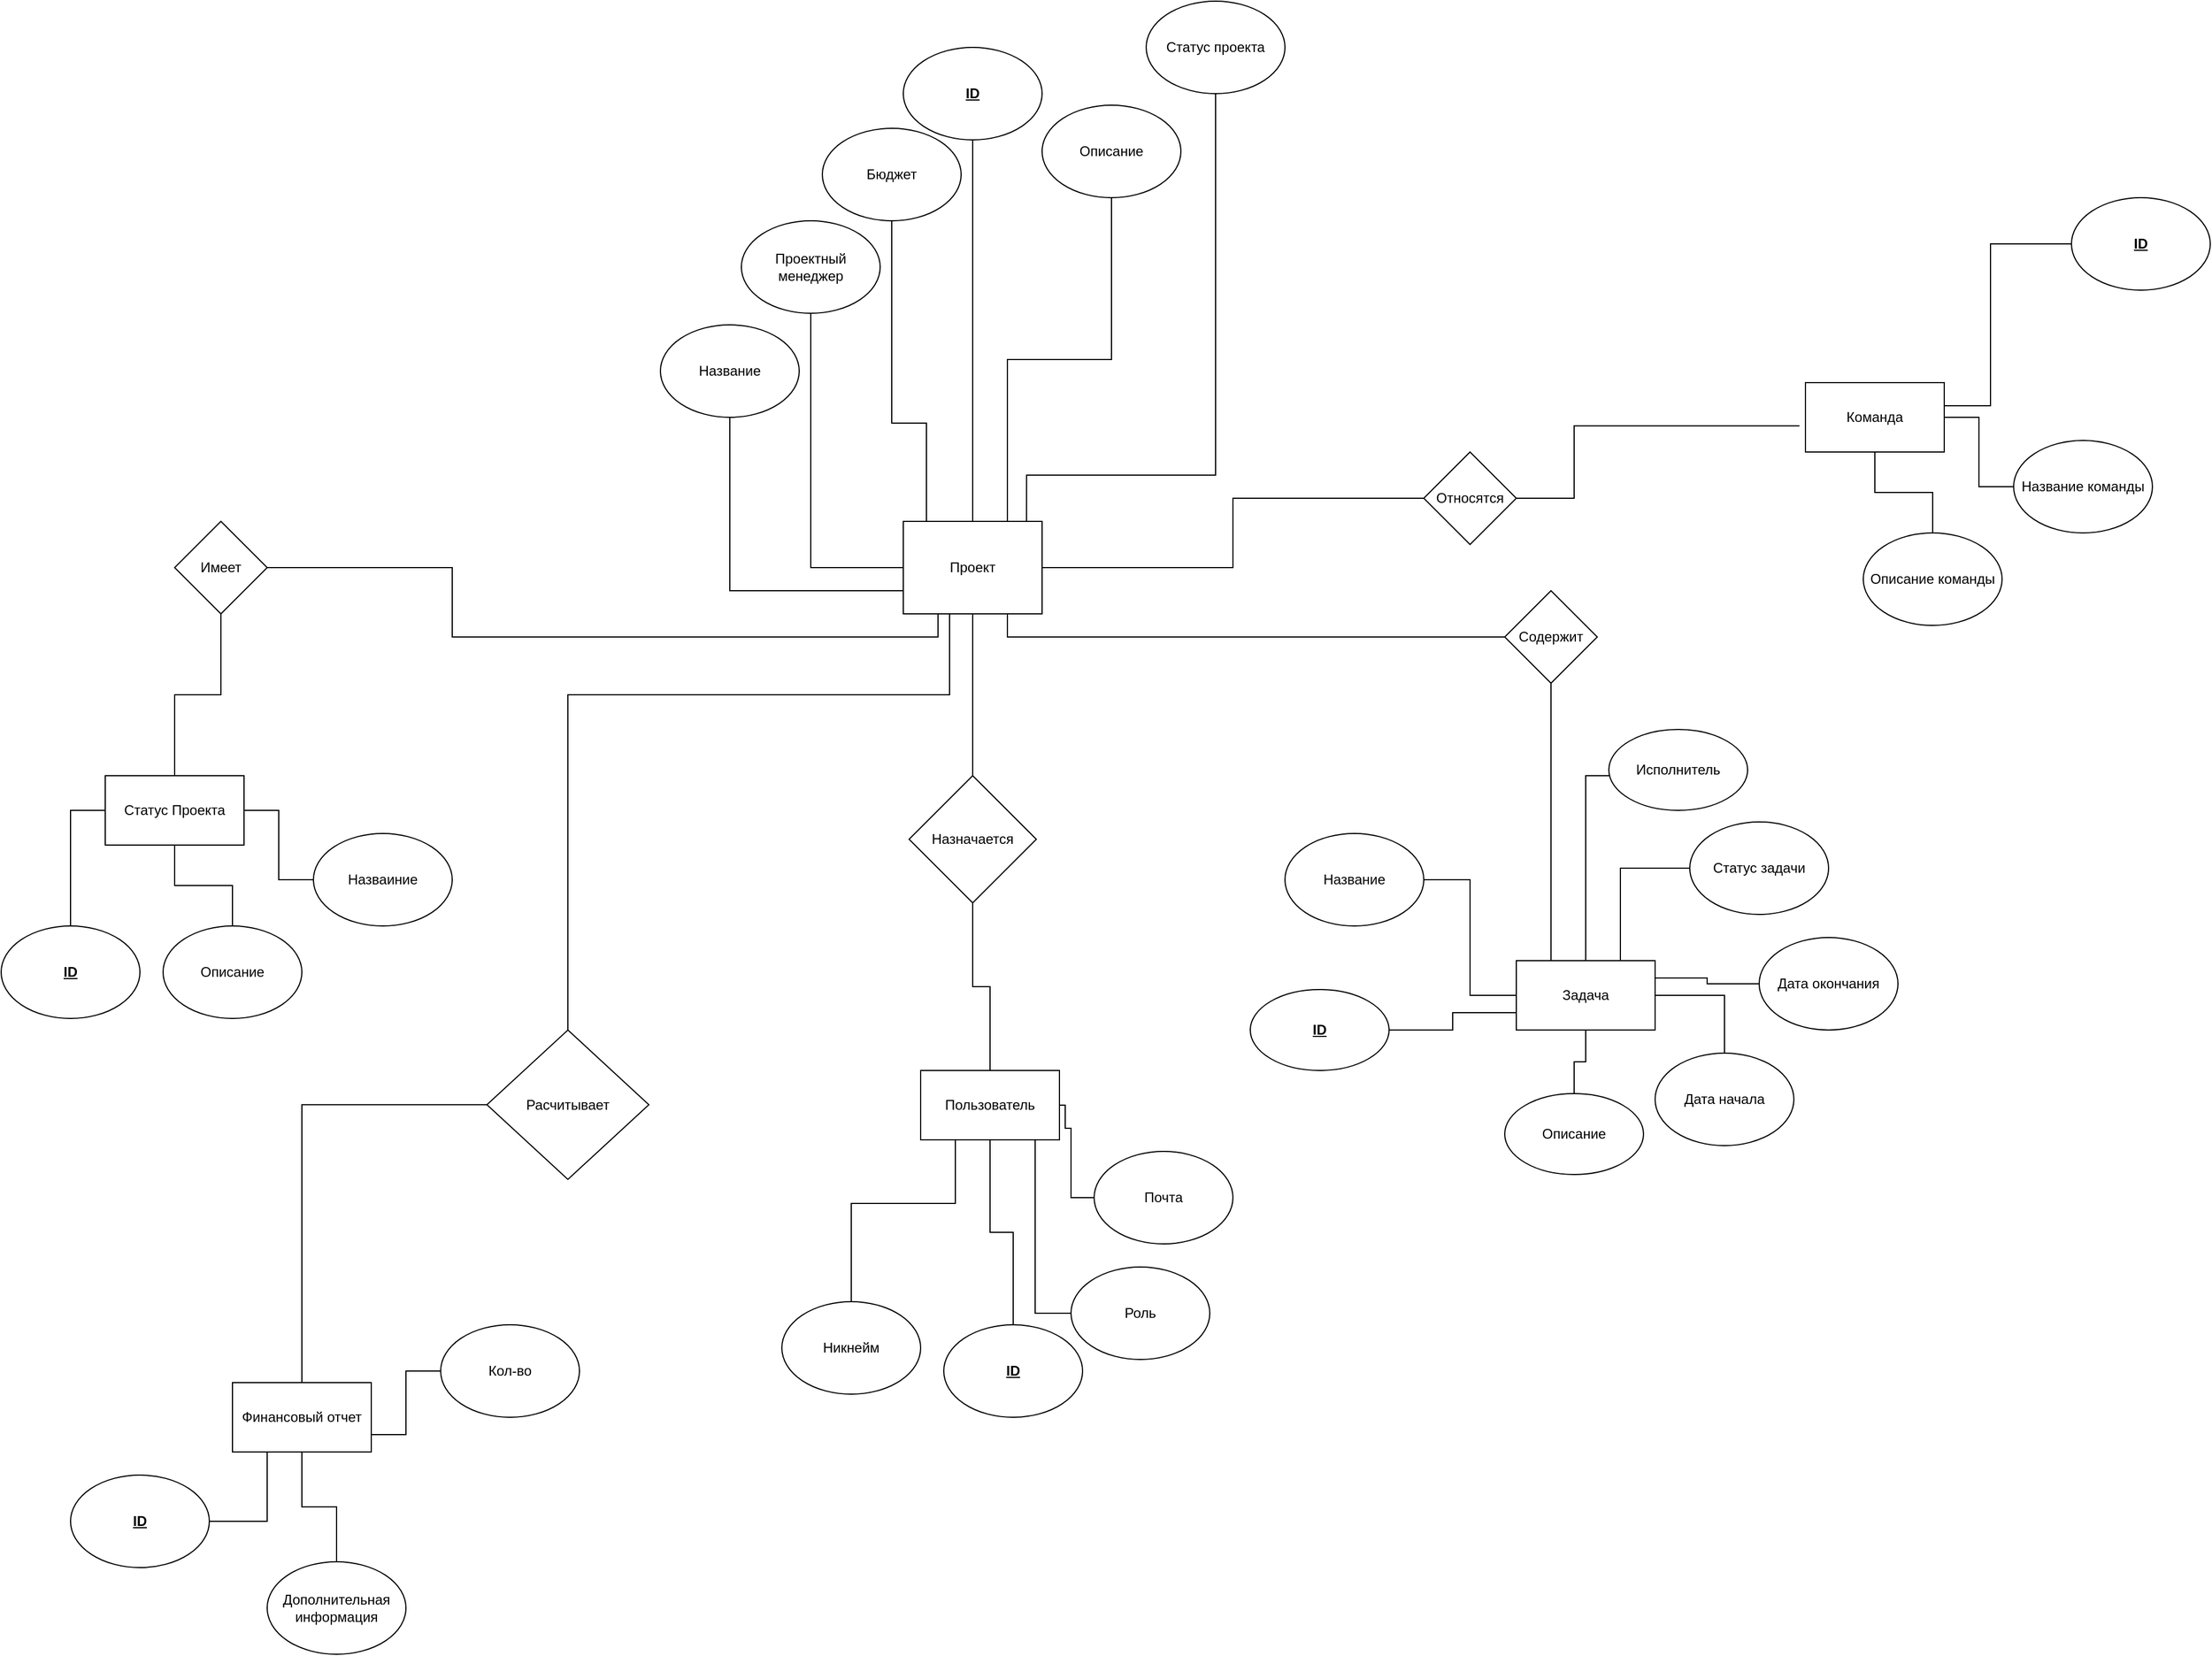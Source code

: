 <mxfile version="22.0.7" type="device">
  <diagram name="Page-1" id="10uBS4F5b0gzQQOasXpp">
    <mxGraphModel dx="2526" dy="2182" grid="1" gridSize="10" guides="1" tooltips="1" connect="1" arrows="1" fold="1" page="1" pageScale="1" pageWidth="850" pageHeight="1100" math="0" shadow="0">
      <root>
        <mxCell id="0" />
        <mxCell id="1" parent="0" />
        <mxCell id="RkUJF1YZqio8MTw7VA61-71" style="rounded=0;orthogonalLoop=1;jettySize=auto;html=1;entryX=0;entryY=0.5;entryDx=0;entryDy=0;endArrow=none;endFill=0;edgeStyle=orthogonalEdgeStyle;exitX=0.75;exitY=1;exitDx=0;exitDy=0;" parent="1" source="RkUJF1YZqio8MTw7VA61-1" target="RkUJF1YZqio8MTw7VA61-72" edge="1">
          <mxGeometry relative="1" as="geometry">
            <mxPoint x="900" y="-50" as="targetPoint" />
            <mxPoint x="480" y="-60" as="sourcePoint" />
          </mxGeometry>
        </mxCell>
        <mxCell id="RkUJF1YZqio8MTw7VA61-76" style="edgeStyle=orthogonalEdgeStyle;rounded=0;orthogonalLoop=1;jettySize=auto;html=1;entryX=0.5;entryY=0;entryDx=0;entryDy=0;endArrow=none;endFill=0;" parent="1" source="RkUJF1YZqio8MTw7VA61-1" target="RkUJF1YZqio8MTw7VA61-75" edge="1">
          <mxGeometry relative="1" as="geometry">
            <Array as="points">
              <mxPoint x="430" y="-10" />
              <mxPoint x="100" y="-10" />
            </Array>
          </mxGeometry>
        </mxCell>
        <mxCell id="1knFCfnj6ZeTp5-JzzV--11" style="edgeStyle=orthogonalEdgeStyle;rounded=0;orthogonalLoop=1;jettySize=auto;html=1;entryX=0;entryY=0.5;entryDx=0;entryDy=0;endArrow=none;endFill=0;" parent="1" source="RkUJF1YZqio8MTw7VA61-1" target="1knFCfnj6ZeTp5-JzzV--9" edge="1">
          <mxGeometry relative="1" as="geometry" />
        </mxCell>
        <mxCell id="RkUJF1YZqio8MTw7VA61-1" value="Проект" style="rounded=0;whiteSpace=wrap;html=1;" parent="1" vertex="1">
          <mxGeometry x="390" y="-160" width="120" height="80" as="geometry" />
        </mxCell>
        <mxCell id="RkUJF1YZqio8MTw7VA61-14" style="edgeStyle=orthogonalEdgeStyle;rounded=0;orthogonalLoop=1;jettySize=auto;html=1;entryX=0;entryY=0.75;entryDx=0;entryDy=0;endArrow=none;endFill=0;" parent="1" source="RkUJF1YZqio8MTw7VA61-2" target="RkUJF1YZqio8MTw7VA61-1" edge="1">
          <mxGeometry relative="1" as="geometry">
            <Array as="points">
              <mxPoint x="240" y="-100" />
            </Array>
          </mxGeometry>
        </mxCell>
        <mxCell id="RkUJF1YZqio8MTw7VA61-2" value="Название" style="ellipse;whiteSpace=wrap;html=1;" parent="1" vertex="1">
          <mxGeometry x="180" y="-330" width="120" height="80" as="geometry" />
        </mxCell>
        <mxCell id="RkUJF1YZqio8MTw7VA61-3" value="Описание" style="ellipse;whiteSpace=wrap;html=1;" parent="1" vertex="1">
          <mxGeometry x="510" y="-520" width="120" height="80" as="geometry" />
        </mxCell>
        <mxCell id="RkUJF1YZqio8MTw7VA61-6" value="Бюджет" style="ellipse;whiteSpace=wrap;html=1;" parent="1" vertex="1">
          <mxGeometry x="320" y="-500" width="120" height="80" as="geometry" />
        </mxCell>
        <mxCell id="RkUJF1YZqio8MTw7VA61-12" style="edgeStyle=orthogonalEdgeStyle;rounded=0;orthogonalLoop=1;jettySize=auto;html=1;entryX=0.888;entryY=-0.003;entryDx=0;entryDy=0;endArrow=none;endFill=0;entryPerimeter=0;" parent="1" source="RkUJF1YZqio8MTw7VA61-7" target="RkUJF1YZqio8MTw7VA61-1" edge="1">
          <mxGeometry relative="1" as="geometry">
            <Array as="points">
              <mxPoint x="660" y="-200" />
              <mxPoint x="497" y="-200" />
            </Array>
          </mxGeometry>
        </mxCell>
        <mxCell id="RkUJF1YZqio8MTw7VA61-7" value="Статус проекта" style="ellipse;whiteSpace=wrap;html=1;" parent="1" vertex="1">
          <mxGeometry x="600" y="-610" width="120" height="80" as="geometry" />
        </mxCell>
        <mxCell id="RkUJF1YZqio8MTw7VA61-15" style="edgeStyle=orthogonalEdgeStyle;rounded=0;orthogonalLoop=1;jettySize=auto;html=1;entryX=0;entryY=0.5;entryDx=0;entryDy=0;endArrow=none;endFill=0;" parent="1" source="RkUJF1YZqio8MTw7VA61-8" target="RkUJF1YZqio8MTw7VA61-1" edge="1">
          <mxGeometry relative="1" as="geometry">
            <Array as="points">
              <mxPoint x="310" y="-120" />
            </Array>
          </mxGeometry>
        </mxCell>
        <mxCell id="RkUJF1YZqio8MTw7VA61-8" value="Проектный менеджер" style="ellipse;whiteSpace=wrap;html=1;" parent="1" vertex="1">
          <mxGeometry x="250" y="-420" width="120" height="80" as="geometry" />
        </mxCell>
        <mxCell id="RkUJF1YZqio8MTw7VA61-13" style="edgeStyle=orthogonalEdgeStyle;rounded=0;orthogonalLoop=1;jettySize=auto;html=1;endArrow=none;endFill=0;" parent="1" source="RkUJF1YZqio8MTw7VA61-6" edge="1">
          <mxGeometry relative="1" as="geometry">
            <mxPoint x="410" y="-160" as="targetPoint" />
            <Array as="points">
              <mxPoint x="380" y="-245" />
              <mxPoint x="410" y="-245" />
            </Array>
          </mxGeometry>
        </mxCell>
        <mxCell id="RkUJF1YZqio8MTw7VA61-16" style="edgeStyle=orthogonalEdgeStyle;rounded=0;orthogonalLoop=1;jettySize=auto;html=1;entryX=0.75;entryY=0;entryDx=0;entryDy=0;endArrow=none;endFill=0;" parent="1" source="RkUJF1YZqio8MTw7VA61-3" target="RkUJF1YZqio8MTw7VA61-1" edge="1">
          <mxGeometry relative="1" as="geometry">
            <Array as="points">
              <mxPoint x="570" y="-300" />
              <mxPoint x="480" y="-300" />
            </Array>
          </mxGeometry>
        </mxCell>
        <mxCell id="RkUJF1YZqio8MTw7VA61-17" value="Задача" style="rounded=0;whiteSpace=wrap;html=1;" parent="1" vertex="1">
          <mxGeometry x="920" y="220" width="120" height="60" as="geometry" />
        </mxCell>
        <mxCell id="RkUJF1YZqio8MTw7VA61-28" style="edgeStyle=orthogonalEdgeStyle;rounded=0;orthogonalLoop=1;jettySize=auto;html=1;entryX=0;entryY=0.5;entryDx=0;entryDy=0;endArrow=none;endFill=0;" parent="1" source="RkUJF1YZqio8MTw7VA61-18" target="RkUJF1YZqio8MTw7VA61-17" edge="1">
          <mxGeometry relative="1" as="geometry" />
        </mxCell>
        <mxCell id="RkUJF1YZqio8MTw7VA61-18" value="Название" style="ellipse;whiteSpace=wrap;html=1;" parent="1" vertex="1">
          <mxGeometry x="720" y="110" width="120" height="80" as="geometry" />
        </mxCell>
        <mxCell id="RkUJF1YZqio8MTw7VA61-29" style="edgeStyle=orthogonalEdgeStyle;rounded=0;orthogonalLoop=1;jettySize=auto;html=1;endArrow=none;endFill=0;" parent="1" source="RkUJF1YZqio8MTw7VA61-19" target="RkUJF1YZqio8MTw7VA61-17" edge="1">
          <mxGeometry relative="1" as="geometry" />
        </mxCell>
        <mxCell id="RkUJF1YZqio8MTw7VA61-19" value="Описание" style="ellipse;whiteSpace=wrap;html=1;" parent="1" vertex="1">
          <mxGeometry x="910" y="335" width="120" height="70" as="geometry" />
        </mxCell>
        <mxCell id="RkUJF1YZqio8MTw7VA61-30" style="edgeStyle=orthogonalEdgeStyle;rounded=0;orthogonalLoop=1;jettySize=auto;html=1;entryX=1;entryY=0.5;entryDx=0;entryDy=0;endArrow=none;endFill=0;" parent="1" source="RkUJF1YZqio8MTw7VA61-20" target="RkUJF1YZqio8MTw7VA61-17" edge="1">
          <mxGeometry relative="1" as="geometry" />
        </mxCell>
        <mxCell id="RkUJF1YZqio8MTw7VA61-20" value="Дата начала" style="ellipse;whiteSpace=wrap;html=1;" parent="1" vertex="1">
          <mxGeometry x="1040" y="300" width="120" height="80" as="geometry" />
        </mxCell>
        <mxCell id="RkUJF1YZqio8MTw7VA61-31" style="edgeStyle=orthogonalEdgeStyle;rounded=0;orthogonalLoop=1;jettySize=auto;html=1;entryX=1;entryY=0.25;entryDx=0;entryDy=0;endArrow=none;endFill=0;" parent="1" source="RkUJF1YZqio8MTw7VA61-21" target="RkUJF1YZqio8MTw7VA61-17" edge="1">
          <mxGeometry relative="1" as="geometry" />
        </mxCell>
        <mxCell id="RkUJF1YZqio8MTw7VA61-21" value="Дата окончания" style="ellipse;whiteSpace=wrap;html=1;" parent="1" vertex="1">
          <mxGeometry x="1130" y="200" width="120" height="80" as="geometry" />
        </mxCell>
        <mxCell id="RkUJF1YZqio8MTw7VA61-32" style="edgeStyle=orthogonalEdgeStyle;rounded=0;orthogonalLoop=1;jettySize=auto;html=1;entryX=0.75;entryY=0;entryDx=0;entryDy=0;endArrow=none;endFill=0;" parent="1" source="RkUJF1YZqio8MTw7VA61-22" target="RkUJF1YZqio8MTw7VA61-17" edge="1">
          <mxGeometry relative="1" as="geometry" />
        </mxCell>
        <mxCell id="RkUJF1YZqio8MTw7VA61-22" value="Статус задачи" style="ellipse;whiteSpace=wrap;html=1;" parent="1" vertex="1">
          <mxGeometry x="1070" y="100" width="120" height="80" as="geometry" />
        </mxCell>
        <mxCell id="RkUJF1YZqio8MTw7VA61-27" style="edgeStyle=orthogonalEdgeStyle;rounded=0;orthogonalLoop=1;jettySize=auto;html=1;endArrow=none;endFill=0;" parent="1" source="RkUJF1YZqio8MTw7VA61-23" target="RkUJF1YZqio8MTw7VA61-17" edge="1">
          <mxGeometry relative="1" as="geometry">
            <Array as="points">
              <mxPoint x="980" y="60" />
            </Array>
          </mxGeometry>
        </mxCell>
        <mxCell id="RkUJF1YZqio8MTw7VA61-23" value="Исполнитель" style="ellipse;whiteSpace=wrap;html=1;" parent="1" vertex="1">
          <mxGeometry x="1000" y="20" width="120" height="70" as="geometry" />
        </mxCell>
        <mxCell id="RkUJF1YZqio8MTw7VA61-25" style="edgeStyle=orthogonalEdgeStyle;rounded=0;orthogonalLoop=1;jettySize=auto;html=1;entryX=0;entryY=0.75;entryDx=0;entryDy=0;endArrow=none;endFill=0;" parent="1" source="RkUJF1YZqio8MTw7VA61-24" target="RkUJF1YZqio8MTw7VA61-17" edge="1">
          <mxGeometry relative="1" as="geometry" />
        </mxCell>
        <mxCell id="RkUJF1YZqio8MTw7VA61-24" value="&lt;u&gt;&lt;b&gt;ID&lt;/b&gt;&lt;/u&gt;" style="ellipse;whiteSpace=wrap;html=1;" parent="1" vertex="1">
          <mxGeometry x="690" y="245" width="120" height="70" as="geometry" />
        </mxCell>
        <mxCell id="RkUJF1YZqio8MTw7VA61-39" style="edgeStyle=orthogonalEdgeStyle;rounded=0;orthogonalLoop=1;jettySize=auto;html=1;entryX=0;entryY=0.5;entryDx=0;entryDy=0;endArrow=none;endFill=0;" parent="1" source="RkUJF1YZqio8MTw7VA61-33" target="RkUJF1YZqio8MTw7VA61-34" edge="1">
          <mxGeometry relative="1" as="geometry" />
        </mxCell>
        <mxCell id="RkUJF1YZqio8MTw7VA61-33" value="&lt;u&gt;&lt;b&gt;ID&lt;/b&gt;&lt;/u&gt;" style="ellipse;whiteSpace=wrap;html=1;" parent="1" vertex="1">
          <mxGeometry x="-390" y="190" width="120" height="80" as="geometry" />
        </mxCell>
        <mxCell id="RkUJF1YZqio8MTw7VA61-69" style="edgeStyle=orthogonalEdgeStyle;rounded=0;orthogonalLoop=1;jettySize=auto;html=1;entryX=1;entryY=0.5;entryDx=0;entryDy=0;endArrow=none;endFill=0;" parent="1" source="RkUJF1YZqio8MTw7VA61-34" target="RkUJF1YZqio8MTw7VA61-68" edge="1">
          <mxGeometry relative="1" as="geometry">
            <Array as="points">
              <mxPoint x="-240" y="-10" />
              <mxPoint x="-200" y="-10" />
              <mxPoint x="-200" y="-120" />
            </Array>
          </mxGeometry>
        </mxCell>
        <mxCell id="RkUJF1YZqio8MTw7VA61-34" value="Статус Проекта" style="rounded=0;whiteSpace=wrap;html=1;" parent="1" vertex="1">
          <mxGeometry x="-300" y="60" width="120" height="60" as="geometry" />
        </mxCell>
        <mxCell id="RkUJF1YZqio8MTw7VA61-37" style="edgeStyle=orthogonalEdgeStyle;rounded=0;orthogonalLoop=1;jettySize=auto;html=1;endArrow=none;endFill=0;" parent="1" source="RkUJF1YZqio8MTw7VA61-36" target="RkUJF1YZqio8MTw7VA61-1" edge="1">
          <mxGeometry relative="1" as="geometry">
            <mxPoint x="440.0" y="-70" as="targetPoint" />
            <mxPoint x="350" y="60" as="sourcePoint" />
          </mxGeometry>
        </mxCell>
        <mxCell id="RkUJF1YZqio8MTw7VA61-36" value="&lt;u&gt;&lt;b&gt;ID&lt;/b&gt;&lt;/u&gt;" style="ellipse;whiteSpace=wrap;html=1;" parent="1" vertex="1">
          <mxGeometry x="390" y="-570" width="120" height="80" as="geometry" />
        </mxCell>
        <mxCell id="RkUJF1YZqio8MTw7VA61-41" style="edgeStyle=orthogonalEdgeStyle;rounded=0;orthogonalLoop=1;jettySize=auto;html=1;entryX=1;entryY=0.5;entryDx=0;entryDy=0;endArrow=none;endFill=0;" parent="1" source="RkUJF1YZqio8MTw7VA61-38" target="RkUJF1YZqio8MTw7VA61-34" edge="1">
          <mxGeometry relative="1" as="geometry" />
        </mxCell>
        <mxCell id="RkUJF1YZqio8MTw7VA61-38" value="Назваиние" style="ellipse;whiteSpace=wrap;html=1;" parent="1" vertex="1">
          <mxGeometry x="-120" y="110" width="120" height="80" as="geometry" />
        </mxCell>
        <mxCell id="RkUJF1YZqio8MTw7VA61-40" style="edgeStyle=orthogonalEdgeStyle;rounded=0;orthogonalLoop=1;jettySize=auto;html=1;entryX=0.5;entryY=1;entryDx=0;entryDy=0;endArrow=none;endFill=0;" parent="1" source="RkUJF1YZqio8MTw7VA61-55" target="RkUJF1YZqio8MTw7VA61-34" edge="1">
          <mxGeometry relative="1" as="geometry">
            <mxPoint x="-170" y="190" as="sourcePoint" />
          </mxGeometry>
        </mxCell>
        <mxCell id="RkUJF1YZqio8MTw7VA61-61" style="edgeStyle=orthogonalEdgeStyle;rounded=0;orthogonalLoop=1;jettySize=auto;html=1;entryX=0.5;entryY=1;entryDx=0;entryDy=0;endArrow=none;endFill=0;" parent="1" source="RkUJF1YZqio8MTw7VA61-42" target="RkUJF1YZqio8MTw7VA61-59" edge="1">
          <mxGeometry relative="1" as="geometry" />
        </mxCell>
        <mxCell id="RkUJF1YZqio8MTw7VA61-42" value="Пользователь" style="rounded=0;whiteSpace=wrap;html=1;" parent="1" vertex="1">
          <mxGeometry x="405" y="315" width="120" height="60" as="geometry" />
        </mxCell>
        <mxCell id="RkUJF1YZqio8MTw7VA61-47" style="edgeStyle=orthogonalEdgeStyle;rounded=0;orthogonalLoop=1;jettySize=auto;html=1;entryX=0.25;entryY=1;entryDx=0;entryDy=0;endArrow=none;endFill=0;" parent="1" source="RkUJF1YZqio8MTw7VA61-43" target="RkUJF1YZqio8MTw7VA61-42" edge="1">
          <mxGeometry relative="1" as="geometry">
            <Array as="points">
              <mxPoint x="345" y="430" />
              <mxPoint x="435" y="430" />
            </Array>
          </mxGeometry>
        </mxCell>
        <mxCell id="RkUJF1YZqio8MTw7VA61-43" value="Никнейм" style="ellipse;whiteSpace=wrap;html=1;" parent="1" vertex="1">
          <mxGeometry x="285" y="515" width="120" height="80" as="geometry" />
        </mxCell>
        <mxCell id="RkUJF1YZqio8MTw7VA61-49" style="edgeStyle=orthogonalEdgeStyle;rounded=0;orthogonalLoop=1;jettySize=auto;html=1;endArrow=none;endFill=0;" parent="1" source="RkUJF1YZqio8MTw7VA61-44" target="RkUJF1YZqio8MTw7VA61-42" edge="1">
          <mxGeometry relative="1" as="geometry" />
        </mxCell>
        <mxCell id="RkUJF1YZqio8MTw7VA61-44" value="&lt;b&gt;&lt;u&gt;ID&lt;/u&gt;&lt;/b&gt;" style="ellipse;whiteSpace=wrap;html=1;" parent="1" vertex="1">
          <mxGeometry x="425" y="535" width="120" height="80" as="geometry" />
        </mxCell>
        <mxCell id="RkUJF1YZqio8MTw7VA61-45" value="Роль" style="ellipse;whiteSpace=wrap;html=1;" parent="1" vertex="1">
          <mxGeometry x="535" y="485" width="120" height="80" as="geometry" />
        </mxCell>
        <mxCell id="RkUJF1YZqio8MTw7VA61-51" style="edgeStyle=orthogonalEdgeStyle;rounded=0;orthogonalLoop=1;jettySize=auto;html=1;entryX=1;entryY=0.5;entryDx=0;entryDy=0;endArrow=none;endFill=0;" parent="1" source="RkUJF1YZqio8MTw7VA61-46" target="RkUJF1YZqio8MTw7VA61-42" edge="1">
          <mxGeometry relative="1" as="geometry">
            <Array as="points">
              <mxPoint x="535" y="425" />
              <mxPoint x="535" y="365" />
              <mxPoint x="530" y="365" />
              <mxPoint x="530" y="345" />
            </Array>
          </mxGeometry>
        </mxCell>
        <mxCell id="RkUJF1YZqio8MTw7VA61-46" value="Почта" style="ellipse;whiteSpace=wrap;html=1;" parent="1" vertex="1">
          <mxGeometry x="555" y="385" width="120" height="80" as="geometry" />
        </mxCell>
        <mxCell id="RkUJF1YZqio8MTw7VA61-50" style="edgeStyle=orthogonalEdgeStyle;rounded=0;orthogonalLoop=1;jettySize=auto;html=1;entryX=0.825;entryY=1.007;entryDx=0;entryDy=0;entryPerimeter=0;endArrow=none;endFill=0;" parent="1" source="RkUJF1YZqio8MTw7VA61-45" target="RkUJF1YZqio8MTw7VA61-42" edge="1">
          <mxGeometry relative="1" as="geometry" />
        </mxCell>
        <mxCell id="RkUJF1YZqio8MTw7VA61-64" style="edgeStyle=orthogonalEdgeStyle;rounded=0;orthogonalLoop=1;jettySize=auto;html=1;entryX=0.25;entryY=1;entryDx=0;entryDy=0;endArrow=none;endFill=0;" parent="1" source="RkUJF1YZqio8MTw7VA61-52" target="RkUJF1YZqio8MTw7VA61-53" edge="1">
          <mxGeometry relative="1" as="geometry" />
        </mxCell>
        <mxCell id="RkUJF1YZqio8MTw7VA61-52" value="&lt;u&gt;&lt;b&gt;ID&lt;/b&gt;&lt;/u&gt;" style="ellipse;whiteSpace=wrap;html=1;" parent="1" vertex="1">
          <mxGeometry x="-330" y="665" width="120" height="80" as="geometry" />
        </mxCell>
        <mxCell id="RkUJF1YZqio8MTw7VA61-53" value="Финансовый отчет" style="rounded=0;whiteSpace=wrap;html=1;" parent="1" vertex="1">
          <mxGeometry x="-190" y="585" width="120" height="60" as="geometry" />
        </mxCell>
        <mxCell id="RkUJF1YZqio8MTw7VA61-65" style="edgeStyle=orthogonalEdgeStyle;rounded=0;orthogonalLoop=1;jettySize=auto;html=1;entryX=0.5;entryY=1;entryDx=0;entryDy=0;endArrow=none;endFill=0;" parent="1" source="RkUJF1YZqio8MTw7VA61-54" target="RkUJF1YZqio8MTw7VA61-53" edge="1">
          <mxGeometry relative="1" as="geometry" />
        </mxCell>
        <mxCell id="RkUJF1YZqio8MTw7VA61-54" value="Дополнительная информация" style="ellipse;whiteSpace=wrap;html=1;" parent="1" vertex="1">
          <mxGeometry x="-160" y="740" width="120" height="80" as="geometry" />
        </mxCell>
        <mxCell id="RkUJF1YZqio8MTw7VA61-55" value="Описание" style="ellipse;whiteSpace=wrap;html=1;" parent="1" vertex="1">
          <mxGeometry x="-250" y="190" width="120" height="80" as="geometry" />
        </mxCell>
        <mxCell id="RkUJF1YZqio8MTw7VA61-67" style="edgeStyle=orthogonalEdgeStyle;rounded=0;orthogonalLoop=1;jettySize=auto;html=1;entryX=1;entryY=0.75;entryDx=0;entryDy=0;endArrow=none;endFill=0;" parent="1" source="RkUJF1YZqio8MTw7VA61-57" target="RkUJF1YZqio8MTw7VA61-53" edge="1">
          <mxGeometry relative="1" as="geometry" />
        </mxCell>
        <mxCell id="RkUJF1YZqio8MTw7VA61-57" value="Кол-во" style="ellipse;whiteSpace=wrap;html=1;" parent="1" vertex="1">
          <mxGeometry x="-10" y="535" width="120" height="80" as="geometry" />
        </mxCell>
        <mxCell id="RkUJF1YZqio8MTw7VA61-62" style="edgeStyle=orthogonalEdgeStyle;rounded=0;orthogonalLoop=1;jettySize=auto;html=1;entryX=0.5;entryY=1;entryDx=0;entryDy=0;endArrow=none;endFill=0;" parent="1" source="RkUJF1YZqio8MTw7VA61-59" target="RkUJF1YZqio8MTw7VA61-1" edge="1">
          <mxGeometry relative="1" as="geometry" />
        </mxCell>
        <mxCell id="RkUJF1YZqio8MTw7VA61-59" value="Назначается" style="rhombus;whiteSpace=wrap;html=1;" parent="1" vertex="1">
          <mxGeometry x="395" y="60" width="110" height="110" as="geometry" />
        </mxCell>
        <mxCell id="RkUJF1YZqio8MTw7VA61-70" style="edgeStyle=orthogonalEdgeStyle;rounded=0;orthogonalLoop=1;jettySize=auto;html=1;endArrow=none;endFill=0;entryX=0.25;entryY=1;entryDx=0;entryDy=0;" parent="1" source="RkUJF1YZqio8MTw7VA61-68" target="RkUJF1YZqio8MTw7VA61-1" edge="1">
          <mxGeometry relative="1" as="geometry">
            <mxPoint x="330" y="-130" as="targetPoint" />
            <Array as="points">
              <mxPoint y="-120" />
              <mxPoint y="-60" />
              <mxPoint x="420" y="-60" />
            </Array>
          </mxGeometry>
        </mxCell>
        <mxCell id="RkUJF1YZqio8MTw7VA61-68" value="Имеет" style="rhombus;whiteSpace=wrap;html=1;" parent="1" vertex="1">
          <mxGeometry x="-240" y="-160" width="80" height="80" as="geometry" />
        </mxCell>
        <mxCell id="RkUJF1YZqio8MTw7VA61-73" style="rounded=0;orthogonalLoop=1;jettySize=auto;html=1;entryX=0.25;entryY=0;entryDx=0;entryDy=0;endArrow=none;endFill=0;exitX=0.5;exitY=1;exitDx=0;exitDy=0;" parent="1" source="RkUJF1YZqio8MTw7VA61-72" target="RkUJF1YZqio8MTw7VA61-17" edge="1">
          <mxGeometry relative="1" as="geometry" />
        </mxCell>
        <mxCell id="RkUJF1YZqio8MTw7VA61-72" value="Содержит" style="rhombus;whiteSpace=wrap;html=1;" parent="1" vertex="1">
          <mxGeometry x="910" y="-100" width="80" height="80" as="geometry" />
        </mxCell>
        <mxCell id="RkUJF1YZqio8MTw7VA61-77" style="edgeStyle=orthogonalEdgeStyle;rounded=0;orthogonalLoop=1;jettySize=auto;html=1;entryX=0.5;entryY=0;entryDx=0;entryDy=0;endArrow=none;endFill=0;" parent="1" source="RkUJF1YZqio8MTw7VA61-75" target="RkUJF1YZqio8MTw7VA61-53" edge="1">
          <mxGeometry relative="1" as="geometry" />
        </mxCell>
        <mxCell id="RkUJF1YZqio8MTw7VA61-75" value="Расчитывает" style="rhombus;whiteSpace=wrap;html=1;" parent="1" vertex="1">
          <mxGeometry x="30" y="280" width="140" height="129.23" as="geometry" />
        </mxCell>
        <mxCell id="1knFCfnj6ZeTp5-JzzV--1" style="edgeStyle=orthogonalEdgeStyle;rounded=0;orthogonalLoop=1;jettySize=auto;html=1;entryX=1.004;entryY=0.332;entryDx=0;entryDy=0;endArrow=none;endFill=0;entryPerimeter=0;" parent="1" source="1knFCfnj6ZeTp5-JzzV--2" target="1knFCfnj6ZeTp5-JzzV--4" edge="1">
          <mxGeometry relative="1" as="geometry">
            <Array as="points">
              <mxPoint x="1330" y="-400" />
              <mxPoint x="1330" y="-260" />
              <mxPoint x="1291" y="-260" />
            </Array>
          </mxGeometry>
        </mxCell>
        <mxCell id="1knFCfnj6ZeTp5-JzzV--2" value="&lt;u&gt;&lt;b&gt;ID&lt;/b&gt;&lt;/u&gt;" style="ellipse;whiteSpace=wrap;html=1;" parent="1" vertex="1">
          <mxGeometry x="1400" y="-440" width="120" height="80" as="geometry" />
        </mxCell>
        <mxCell id="1knFCfnj6ZeTp5-JzzV--3" style="edgeStyle=orthogonalEdgeStyle;rounded=0;orthogonalLoop=1;jettySize=auto;html=1;entryX=1;entryY=0.5;entryDx=0;entryDy=0;endArrow=none;endFill=0;exitX=-0.043;exitY=0.623;exitDx=0;exitDy=0;exitPerimeter=0;" parent="1" source="1knFCfnj6ZeTp5-JzzV--4" target="1knFCfnj6ZeTp5-JzzV--9" edge="1">
          <mxGeometry relative="1" as="geometry">
            <Array as="points">
              <mxPoint x="970" y="-243" />
              <mxPoint x="970" y="-180" />
            </Array>
          </mxGeometry>
        </mxCell>
        <mxCell id="1knFCfnj6ZeTp5-JzzV--4" value="Команда" style="rounded=0;whiteSpace=wrap;html=1;" parent="1" vertex="1">
          <mxGeometry x="1170" y="-280" width="120" height="60" as="geometry" />
        </mxCell>
        <mxCell id="1knFCfnj6ZeTp5-JzzV--5" style="edgeStyle=orthogonalEdgeStyle;rounded=0;orthogonalLoop=1;jettySize=auto;html=1;entryX=1;entryY=0.5;entryDx=0;entryDy=0;endArrow=none;endFill=0;" parent="1" source="1knFCfnj6ZeTp5-JzzV--6" target="1knFCfnj6ZeTp5-JzzV--4" edge="1">
          <mxGeometry relative="1" as="geometry" />
        </mxCell>
        <mxCell id="1knFCfnj6ZeTp5-JzzV--6" value="Название команды" style="ellipse;whiteSpace=wrap;html=1;" parent="1" vertex="1">
          <mxGeometry x="1350" y="-230" width="120" height="80" as="geometry" />
        </mxCell>
        <mxCell id="1knFCfnj6ZeTp5-JzzV--7" style="edgeStyle=orthogonalEdgeStyle;rounded=0;orthogonalLoop=1;jettySize=auto;html=1;entryX=0.5;entryY=1;entryDx=0;entryDy=0;endArrow=none;endFill=0;" parent="1" source="1knFCfnj6ZeTp5-JzzV--8" target="1knFCfnj6ZeTp5-JzzV--4" edge="1">
          <mxGeometry relative="1" as="geometry">
            <mxPoint x="1300" y="-150" as="sourcePoint" />
          </mxGeometry>
        </mxCell>
        <mxCell id="1knFCfnj6ZeTp5-JzzV--8" value="Описание команды" style="ellipse;whiteSpace=wrap;html=1;" parent="1" vertex="1">
          <mxGeometry x="1220" y="-150" width="120" height="80" as="geometry" />
        </mxCell>
        <mxCell id="1knFCfnj6ZeTp5-JzzV--9" value="Относятся" style="rhombus;whiteSpace=wrap;html=1;" parent="1" vertex="1">
          <mxGeometry x="840" y="-220" width="80" height="80" as="geometry" />
        </mxCell>
      </root>
    </mxGraphModel>
  </diagram>
</mxfile>
